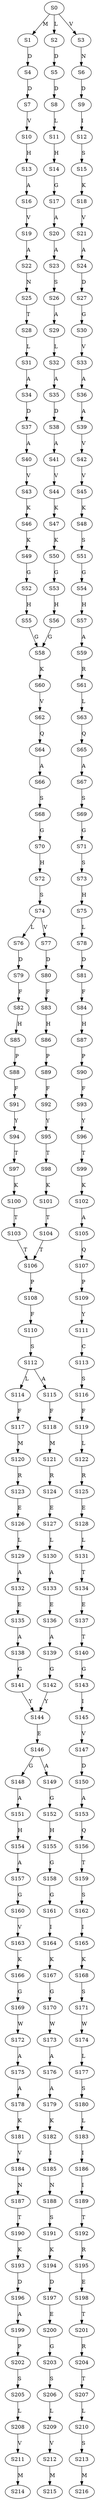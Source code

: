 strict digraph  {
	S0 -> S1 [ label = M ];
	S0 -> S2 [ label = L ];
	S0 -> S3 [ label = V ];
	S1 -> S4 [ label = D ];
	S2 -> S5 [ label = D ];
	S3 -> S6 [ label = N ];
	S4 -> S7 [ label = D ];
	S5 -> S8 [ label = D ];
	S6 -> S9 [ label = D ];
	S7 -> S10 [ label = V ];
	S8 -> S11 [ label = L ];
	S9 -> S12 [ label = I ];
	S10 -> S13 [ label = H ];
	S11 -> S14 [ label = H ];
	S12 -> S15 [ label = S ];
	S13 -> S16 [ label = A ];
	S14 -> S17 [ label = G ];
	S15 -> S18 [ label = K ];
	S16 -> S19 [ label = V ];
	S17 -> S20 [ label = A ];
	S18 -> S21 [ label = V ];
	S19 -> S22 [ label = A ];
	S20 -> S23 [ label = A ];
	S21 -> S24 [ label = A ];
	S22 -> S25 [ label = N ];
	S23 -> S26 [ label = S ];
	S24 -> S27 [ label = D ];
	S25 -> S28 [ label = T ];
	S26 -> S29 [ label = A ];
	S27 -> S30 [ label = G ];
	S28 -> S31 [ label = L ];
	S29 -> S32 [ label = L ];
	S30 -> S33 [ label = V ];
	S31 -> S34 [ label = A ];
	S32 -> S35 [ label = A ];
	S33 -> S36 [ label = A ];
	S34 -> S37 [ label = D ];
	S35 -> S38 [ label = D ];
	S36 -> S39 [ label = A ];
	S37 -> S40 [ label = A ];
	S38 -> S41 [ label = A ];
	S39 -> S42 [ label = V ];
	S40 -> S43 [ label = V ];
	S41 -> S44 [ label = V ];
	S42 -> S45 [ label = V ];
	S43 -> S46 [ label = K ];
	S44 -> S47 [ label = K ];
	S45 -> S48 [ label = K ];
	S46 -> S49 [ label = K ];
	S47 -> S50 [ label = K ];
	S48 -> S51 [ label = S ];
	S49 -> S52 [ label = G ];
	S50 -> S53 [ label = G ];
	S51 -> S54 [ label = G ];
	S52 -> S55 [ label = H ];
	S53 -> S56 [ label = H ];
	S54 -> S57 [ label = H ];
	S55 -> S58 [ label = G ];
	S56 -> S58 [ label = G ];
	S57 -> S59 [ label = A ];
	S58 -> S60 [ label = K ];
	S59 -> S61 [ label = R ];
	S60 -> S62 [ label = V ];
	S61 -> S63 [ label = L ];
	S62 -> S64 [ label = Q ];
	S63 -> S65 [ label = Q ];
	S64 -> S66 [ label = A ];
	S65 -> S67 [ label = A ];
	S66 -> S68 [ label = S ];
	S67 -> S69 [ label = S ];
	S68 -> S70 [ label = G ];
	S69 -> S71 [ label = G ];
	S70 -> S72 [ label = H ];
	S71 -> S73 [ label = S ];
	S72 -> S74 [ label = S ];
	S73 -> S75 [ label = H ];
	S74 -> S76 [ label = L ];
	S74 -> S77 [ label = V ];
	S75 -> S78 [ label = L ];
	S76 -> S79 [ label = D ];
	S77 -> S80 [ label = D ];
	S78 -> S81 [ label = D ];
	S79 -> S82 [ label = F ];
	S80 -> S83 [ label = F ];
	S81 -> S84 [ label = F ];
	S82 -> S85 [ label = H ];
	S83 -> S86 [ label = H ];
	S84 -> S87 [ label = H ];
	S85 -> S88 [ label = P ];
	S86 -> S89 [ label = P ];
	S87 -> S90 [ label = P ];
	S88 -> S91 [ label = F ];
	S89 -> S92 [ label = F ];
	S90 -> S93 [ label = F ];
	S91 -> S94 [ label = Y ];
	S92 -> S95 [ label = Y ];
	S93 -> S96 [ label = Y ];
	S94 -> S97 [ label = T ];
	S95 -> S98 [ label = T ];
	S96 -> S99 [ label = T ];
	S97 -> S100 [ label = K ];
	S98 -> S101 [ label = K ];
	S99 -> S102 [ label = K ];
	S100 -> S103 [ label = T ];
	S101 -> S104 [ label = T ];
	S102 -> S105 [ label = A ];
	S103 -> S106 [ label = T ];
	S104 -> S106 [ label = T ];
	S105 -> S107 [ label = Q ];
	S106 -> S108 [ label = P ];
	S107 -> S109 [ label = P ];
	S108 -> S110 [ label = F ];
	S109 -> S111 [ label = Y ];
	S110 -> S112 [ label = S ];
	S111 -> S113 [ label = C ];
	S112 -> S114 [ label = L ];
	S112 -> S115 [ label = A ];
	S113 -> S116 [ label = S ];
	S114 -> S117 [ label = F ];
	S115 -> S118 [ label = F ];
	S116 -> S119 [ label = F ];
	S117 -> S120 [ label = M ];
	S118 -> S121 [ label = M ];
	S119 -> S122 [ label = L ];
	S120 -> S123 [ label = R ];
	S121 -> S124 [ label = R ];
	S122 -> S125 [ label = R ];
	S123 -> S126 [ label = E ];
	S124 -> S127 [ label = E ];
	S125 -> S128 [ label = E ];
	S126 -> S129 [ label = L ];
	S127 -> S130 [ label = L ];
	S128 -> S131 [ label = L ];
	S129 -> S132 [ label = A ];
	S130 -> S133 [ label = A ];
	S131 -> S134 [ label = T ];
	S132 -> S135 [ label = E ];
	S133 -> S136 [ label = E ];
	S134 -> S137 [ label = E ];
	S135 -> S138 [ label = A ];
	S136 -> S139 [ label = A ];
	S137 -> S140 [ label = T ];
	S138 -> S141 [ label = G ];
	S139 -> S142 [ label = G ];
	S140 -> S143 [ label = G ];
	S141 -> S144 [ label = Y ];
	S142 -> S144 [ label = Y ];
	S143 -> S145 [ label = I ];
	S144 -> S146 [ label = E ];
	S145 -> S147 [ label = V ];
	S146 -> S148 [ label = G ];
	S146 -> S149 [ label = A ];
	S147 -> S150 [ label = D ];
	S148 -> S151 [ label = A ];
	S149 -> S152 [ label = G ];
	S150 -> S153 [ label = A ];
	S151 -> S154 [ label = H ];
	S152 -> S155 [ label = H ];
	S153 -> S156 [ label = Q ];
	S154 -> S157 [ label = A ];
	S155 -> S158 [ label = G ];
	S156 -> S159 [ label = T ];
	S157 -> S160 [ label = G ];
	S158 -> S161 [ label = G ];
	S159 -> S162 [ label = S ];
	S160 -> S163 [ label = V ];
	S161 -> S164 [ label = I ];
	S162 -> S165 [ label = I ];
	S163 -> S166 [ label = K ];
	S164 -> S167 [ label = K ];
	S165 -> S168 [ label = K ];
	S166 -> S169 [ label = G ];
	S167 -> S170 [ label = G ];
	S168 -> S171 [ label = S ];
	S169 -> S172 [ label = W ];
	S170 -> S173 [ label = W ];
	S171 -> S174 [ label = W ];
	S172 -> S175 [ label = A ];
	S173 -> S176 [ label = A ];
	S174 -> S177 [ label = L ];
	S175 -> S178 [ label = A ];
	S176 -> S179 [ label = A ];
	S177 -> S180 [ label = S ];
	S178 -> S181 [ label = K ];
	S179 -> S182 [ label = K ];
	S180 -> S183 [ label = L ];
	S181 -> S184 [ label = V ];
	S182 -> S185 [ label = I ];
	S183 -> S186 [ label = I ];
	S184 -> S187 [ label = N ];
	S185 -> S188 [ label = N ];
	S186 -> S189 [ label = I ];
	S187 -> S190 [ label = T ];
	S188 -> S191 [ label = S ];
	S189 -> S192 [ label = T ];
	S190 -> S193 [ label = K ];
	S191 -> S194 [ label = K ];
	S192 -> S195 [ label = R ];
	S193 -> S196 [ label = D ];
	S194 -> S197 [ label = D ];
	S195 -> S198 [ label = E ];
	S196 -> S199 [ label = A ];
	S197 -> S200 [ label = E ];
	S198 -> S201 [ label = T ];
	S199 -> S202 [ label = P ];
	S200 -> S203 [ label = G ];
	S201 -> S204 [ label = R ];
	S202 -> S205 [ label = S ];
	S203 -> S206 [ label = S ];
	S204 -> S207 [ label = T ];
	S205 -> S208 [ label = L ];
	S206 -> S209 [ label = L ];
	S207 -> S210 [ label = L ];
	S208 -> S211 [ label = V ];
	S209 -> S212 [ label = V ];
	S210 -> S213 [ label = S ];
	S211 -> S214 [ label = M ];
	S212 -> S215 [ label = M ];
	S213 -> S216 [ label = M ];
}
